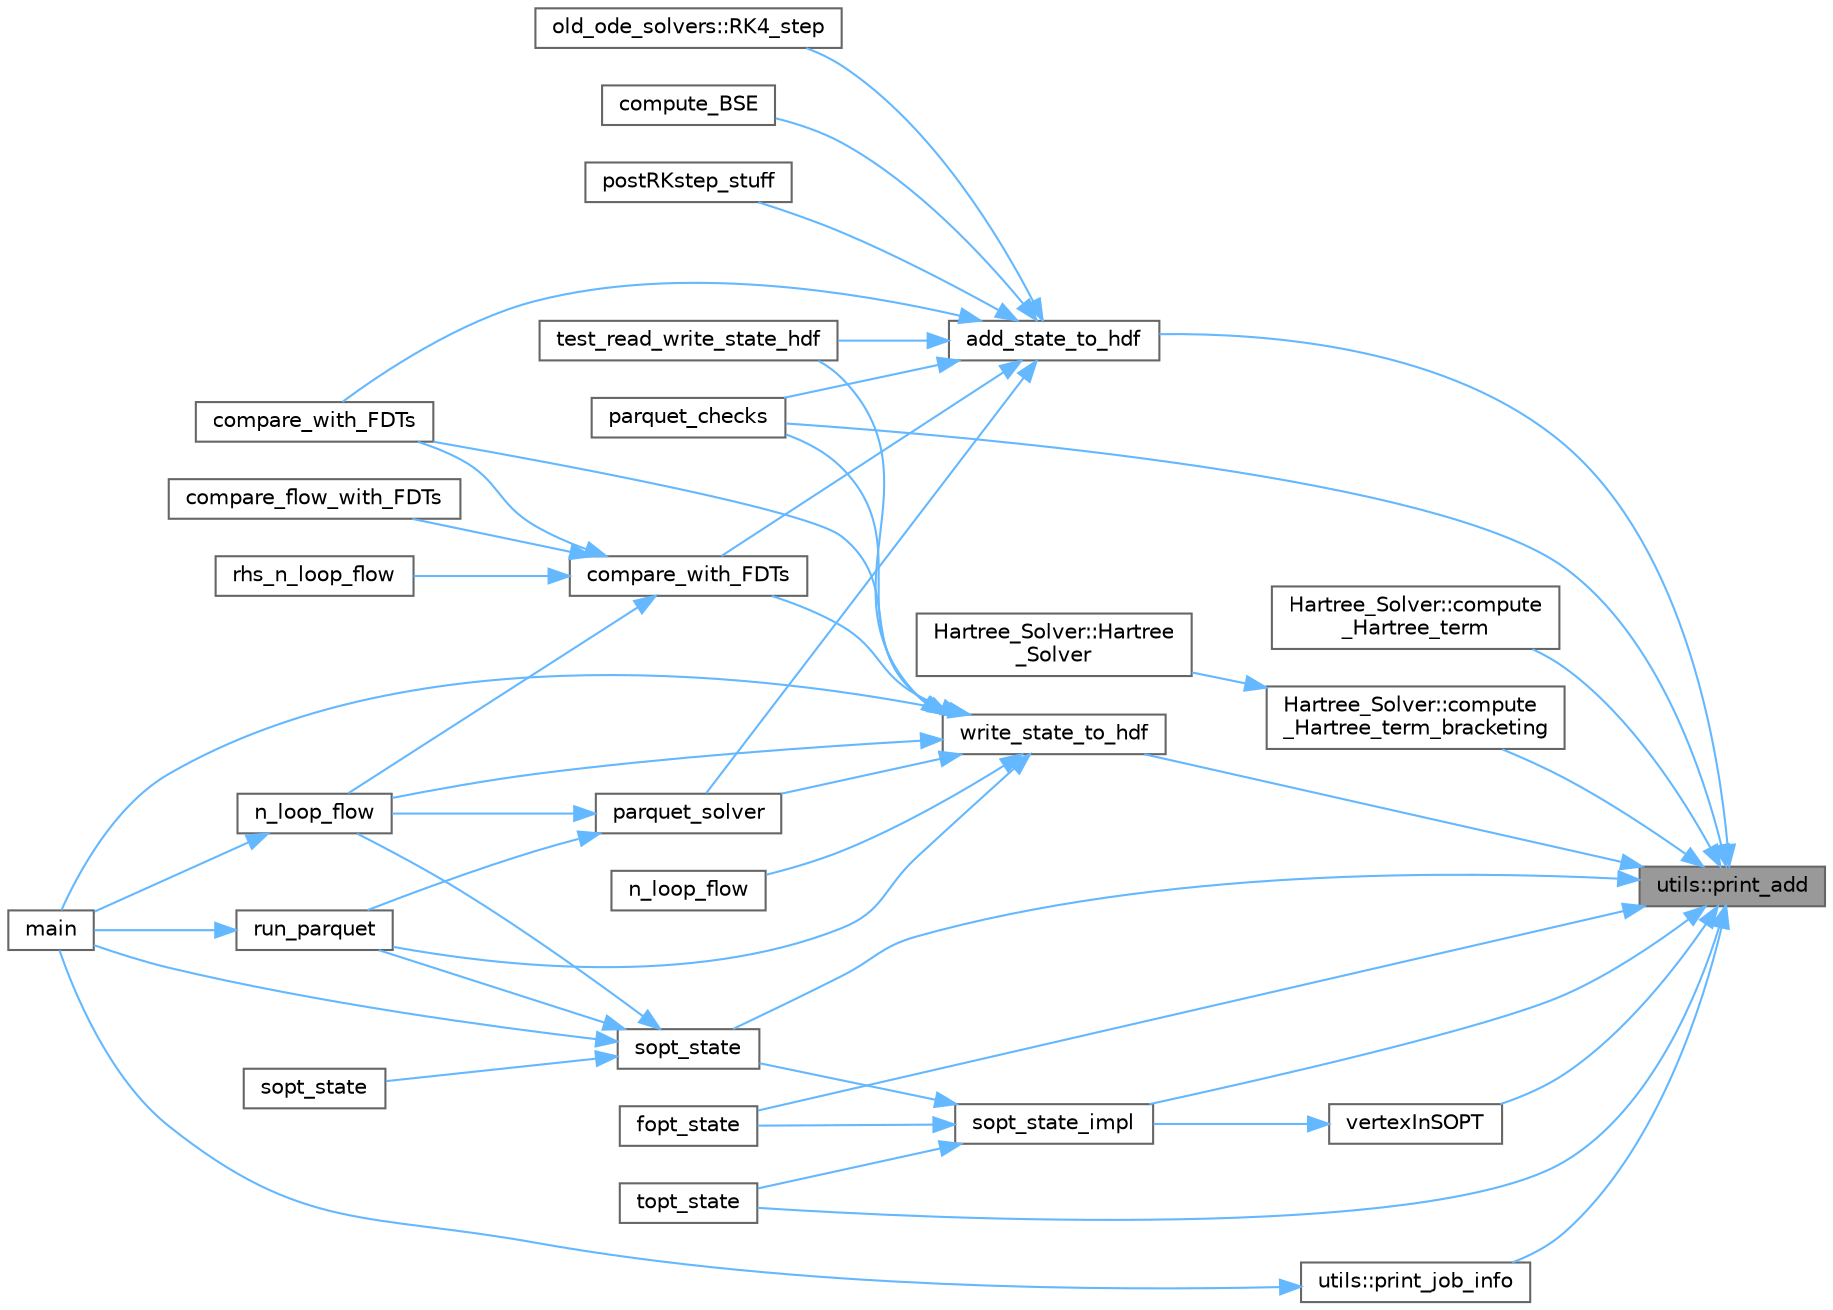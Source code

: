 digraph "utils::print_add"
{
 // INTERACTIVE_SVG=YES
 // LATEX_PDF_SIZE
  bgcolor="transparent";
  edge [fontname=Helvetica,fontsize=10,labelfontname=Helvetica,labelfontsize=10];
  node [fontname=Helvetica,fontsize=10,shape=box,height=0.2,width=0.4];
  rankdir="RL";
  Node1 [id="Node000001",label="utils::print_add",height=0.2,width=0.4,color="gray40", fillcolor="grey60", style="filled", fontcolor="black",tooltip=" "];
  Node1 -> Node2 [id="edge1_Node000001_Node000002",dir="back",color="steelblue1",style="solid",tooltip=" "];
  Node2 [id="Node000002",label="add_state_to_hdf",height=0.2,width=0.4,color="grey40", fillcolor="white", style="filled",URL="$d5/de4/hdf5__routines_8hpp.html#afcbe2c8a768f64e576f593516262d476",tooltip="Open file and save state to a specified Lambda layer."];
  Node2 -> Node3 [id="edge2_Node000002_Node000003",dir="back",color="steelblue1",style="solid",tooltip=" "];
  Node3 [id="Node000003",label="compare_with_FDTs",height=0.2,width=0.4,color="grey40", fillcolor="white", style="filled",URL="$d1/d75/causality__FDT__checks_8hpp.html#a2ad9fde94cddf669f941f8405a461ae2",tooltip=" "];
  Node2 -> Node4 [id="edge3_Node000002_Node000004",dir="back",color="steelblue1",style="solid",tooltip=" "];
  Node4 [id="Node000004",label="compare_with_FDTs",height=0.2,width=0.4,color="grey40", fillcolor="white", style="filled",URL="$d1/d75/causality__FDT__checks_8hpp.html#a1f36d604808ac5fde507c3cca3e5315a",tooltip=" "];
  Node4 -> Node5 [id="edge4_Node000004_Node000005",dir="back",color="steelblue1",style="solid",tooltip=" "];
  Node5 [id="Node000005",label="compare_flow_with_FDTs",height=0.2,width=0.4,color="grey40", fillcolor="white", style="filled",URL="$d8/dca/causality__FDT__checks_8c_09_09.html#aa63e0266511b6c4db70efa67918ee795",tooltip=" "];
  Node4 -> Node3 [id="edge5_Node000004_Node000003",dir="back",color="steelblue1",style="solid",tooltip=" "];
  Node4 -> Node6 [id="edge6_Node000004_Node000006",dir="back",color="steelblue1",style="solid",tooltip=" "];
  Node6 [id="Node000006",label="n_loop_flow",height=0.2,width=0.4,color="grey40", fillcolor="white", style="filled",URL="$d4/dde/flow_8c_09_09.html#a7bebcecda67107fbc8dde6bed6d3ecaa",tooltip=" "];
  Node6 -> Node7 [id="edge7_Node000006_Node000007",dir="back",color="steelblue1",style="solid",tooltip=" "];
  Node7 [id="Node000007",label="main",height=0.2,width=0.4,color="grey40", fillcolor="white", style="filled",URL="$df/d0a/main_8cpp.html#a7114aa2dd6837734db57667a298dfcc4",tooltip=" "];
  Node4 -> Node8 [id="edge8_Node000004_Node000008",dir="back",color="steelblue1",style="solid",tooltip=" "];
  Node8 [id="Node000008",label="rhs_n_loop_flow",height=0.2,width=0.4,color="grey40", fillcolor="white", style="filled",URL="$d8/dea/right__hand__sides_8hpp.html#a856b8e93c4a2635c6c6edb5869837fb9",tooltip=" "];
  Node2 -> Node9 [id="edge9_Node000002_Node000009",dir="back",color="steelblue1",style="solid",tooltip=" "];
  Node9 [id="Node000009",label="compute_BSE",height=0.2,width=0.4,color="grey40", fillcolor="white", style="filled",URL="$dd/d0a/parquet__solver_8hpp.html#a97f702e04f1c5d26a95211570c003781",tooltip=" "];
  Node2 -> Node10 [id="edge10_Node000002_Node000010",dir="back",color="steelblue1",style="solid",tooltip=" "];
  Node10 [id="Node000010",label="parquet_checks",height=0.2,width=0.4,color="grey40", fillcolor="white", style="filled",URL="$d5/d94/parquet__solver_8c_09_09.html#a9abfea4a26adefdf395729c7604b5842",tooltip=" "];
  Node2 -> Node11 [id="edge11_Node000002_Node000011",dir="back",color="steelblue1",style="solid",tooltip=" "];
  Node11 [id="Node000011",label="parquet_solver",height=0.2,width=0.4,color="grey40", fillcolor="white", style="filled",URL="$dd/d0a/parquet__solver_8hpp.html#a07f441b6693f6e2e8d958049ae06cb73",tooltip=" "];
  Node11 -> Node6 [id="edge12_Node000011_Node000006",dir="back",color="steelblue1",style="solid",tooltip=" "];
  Node11 -> Node12 [id="edge13_Node000011_Node000012",dir="back",color="steelblue1",style="solid",tooltip=" "];
  Node12 [id="Node000012",label="run_parquet",height=0.2,width=0.4,color="grey40", fillcolor="white", style="filled",URL="$d5/d94/parquet__solver_8c_09_09.html#aaeb567e9e64243a1b424f89a13b5a425",tooltip=" "];
  Node12 -> Node7 [id="edge14_Node000012_Node000007",dir="back",color="steelblue1",style="solid",tooltip=" "];
  Node2 -> Node13 [id="edge15_Node000002_Node000013",dir="back",color="steelblue1",style="solid",tooltip=" "];
  Node13 [id="Node000013",label="postRKstep_stuff",height=0.2,width=0.4,color="grey40", fillcolor="white", style="filled",URL="$da/dc3/ODE__solvers_8hpp.html#a35926ed20edc2503238326c955ab6ded",tooltip=" "];
  Node2 -> Node14 [id="edge16_Node000002_Node000014",dir="back",color="steelblue1",style="solid",tooltip=" "];
  Node14 [id="Node000014",label="old_ode_solvers::RK4_step",height=0.2,width=0.4,color="grey40", fillcolor="white", style="filled",URL="$dd/df1/namespaceold__ode__solvers.html#aeb954768e9e969cbed9beb79669621c8",tooltip=" "];
  Node2 -> Node15 [id="edge17_Node000002_Node000015",dir="back",color="steelblue1",style="solid",tooltip=" "];
  Node15 [id="Node000015",label="test_read_write_state_hdf",height=0.2,width=0.4,color="grey40", fillcolor="white", style="filled",URL="$d5/d4f/hdf5__routines_8c_09_09.html#af51195eb9f07aad71215618c96d20a4e",tooltip=" "];
  Node1 -> Node16 [id="edge18_Node000001_Node000016",dir="back",color="steelblue1",style="solid",tooltip=" "];
  Node16 [id="Node000016",label="Hartree_Solver::compute\l_Hartree_term",height=0.2,width=0.4,color="grey40", fillcolor="white", style="filled",URL="$d2/d75/classHartree__Solver.html#a1d40db72d9ef0f9ac66a89215c7e5e48",tooltip=" "];
  Node1 -> Node17 [id="edge19_Node000001_Node000017",dir="back",color="steelblue1",style="solid",tooltip=" "];
  Node17 [id="Node000017",label="Hartree_Solver::compute\l_Hartree_term_bracketing",height=0.2,width=0.4,color="grey40", fillcolor="white", style="filled",URL="$d2/d75/classHartree__Solver.html#ae2d914bd8a937dc7eabd1033b8100d5d",tooltip=" "];
  Node17 -> Node18 [id="edge20_Node000017_Node000018",dir="back",color="steelblue1",style="solid",tooltip=" "];
  Node18 [id="Node000018",label="Hartree_Solver::Hartree\l_Solver",height=0.2,width=0.4,color="grey40", fillcolor="white", style="filled",URL="$d2/d75/classHartree__Solver.html#a401fc5a73008a43b96f23b7af958db7f",tooltip="constructor used for testing the Hartree-term computation with different Keldysh components of the si..."];
  Node1 -> Node19 [id="edge21_Node000001_Node000019",dir="back",color="steelblue1",style="solid",tooltip=" "];
  Node19 [id="Node000019",label="fopt_state",height=0.2,width=0.4,color="grey40", fillcolor="white", style="filled",URL="$d5/d0d/perturbation__theory_8hpp.html#ab3aeb6b5a7765364c4eee56626986f2c",tooltip=" "];
  Node1 -> Node10 [id="edge22_Node000001_Node000010",dir="back",color="steelblue1",style="solid",tooltip=" "];
  Node1 -> Node20 [id="edge23_Node000001_Node000020",dir="back",color="steelblue1",style="solid",tooltip=" "];
  Node20 [id="Node000020",label="utils::print_job_info",height=0.2,width=0.4,color="grey40", fillcolor="white", style="filled",URL="$d6/d84/namespaceutils.html#a921ff00edf18d90a206858b694b76d7f",tooltip=" "];
  Node20 -> Node7 [id="edge24_Node000020_Node000007",dir="back",color="steelblue1",style="solid",tooltip=" "];
  Node1 -> Node21 [id="edge25_Node000001_Node000021",dir="back",color="steelblue1",style="solid",tooltip=" "];
  Node21 [id="Node000021",label="sopt_state",height=0.2,width=0.4,color="grey40", fillcolor="white", style="filled",URL="$d5/d0d/perturbation__theory_8hpp.html#a7ac208e8f3c934c5b68264609f81acd4",tooltip=" "];
  Node21 -> Node7 [id="edge26_Node000021_Node000007",dir="back",color="steelblue1",style="solid",tooltip=" "];
  Node21 -> Node6 [id="edge27_Node000021_Node000006",dir="back",color="steelblue1",style="solid",tooltip=" "];
  Node21 -> Node12 [id="edge28_Node000021_Node000012",dir="back",color="steelblue1",style="solid",tooltip=" "];
  Node21 -> Node22 [id="edge29_Node000021_Node000022",dir="back",color="steelblue1",style="solid",tooltip=" "];
  Node22 [id="Node000022",label="sopt_state",height=0.2,width=0.4,color="grey40", fillcolor="white", style="filled",URL="$d5/d0d/perturbation__theory_8hpp.html#afbbcf8b061fddaa0c1e1e00d573a3ae7",tooltip=" "];
  Node1 -> Node23 [id="edge30_Node000001_Node000023",dir="back",color="steelblue1",style="solid",tooltip=" "];
  Node23 [id="Node000023",label="sopt_state_impl",height=0.2,width=0.4,color="grey40", fillcolor="white", style="filled",URL="$d5/d0d/perturbation__theory_8hpp.html#ad3a00a8aa8e7ec50537f318bda4c7432",tooltip=" "];
  Node23 -> Node19 [id="edge31_Node000023_Node000019",dir="back",color="steelblue1",style="solid",tooltip=" "];
  Node23 -> Node21 [id="edge32_Node000023_Node000021",dir="back",color="steelblue1",style="solid",tooltip=" "];
  Node23 -> Node24 [id="edge33_Node000023_Node000024",dir="back",color="steelblue1",style="solid",tooltip=" "];
  Node24 [id="Node000024",label="topt_state",height=0.2,width=0.4,color="grey40", fillcolor="white", style="filled",URL="$d5/d0d/perturbation__theory_8hpp.html#af63b4846dcd291f54d67b00384d29ae3",tooltip=" "];
  Node1 -> Node24 [id="edge34_Node000001_Node000024",dir="back",color="steelblue1",style="solid",tooltip=" "];
  Node1 -> Node25 [id="edge35_Node000001_Node000025",dir="back",color="steelblue1",style="solid",tooltip=" "];
  Node25 [id="Node000025",label="vertexInSOPT",height=0.2,width=0.4,color="grey40", fillcolor="white", style="filled",URL="$d5/d0d/perturbation__theory_8hpp.html#a528cc117342e0fcca28edb8e28b48b2c",tooltip=" "];
  Node25 -> Node23 [id="edge36_Node000025_Node000023",dir="back",color="steelblue1",style="solid",tooltip=" "];
  Node1 -> Node26 [id="edge37_Node000001_Node000026",dir="back",color="steelblue1",style="solid",tooltip=" "];
  Node26 [id="Node000026",label="write_state_to_hdf",height=0.2,width=0.4,color="grey40", fillcolor="white", style="filled",URL="$d5/de4/hdf5__routines_8hpp.html#ab7f115126010e4b017eb9e12cd1c29d9",tooltip="Create file with fixed number of Lambda layers and save state to first Lambda layer."];
  Node26 -> Node3 [id="edge38_Node000026_Node000003",dir="back",color="steelblue1",style="solid",tooltip=" "];
  Node26 -> Node4 [id="edge39_Node000026_Node000004",dir="back",color="steelblue1",style="solid",tooltip=" "];
  Node26 -> Node7 [id="edge40_Node000026_Node000007",dir="back",color="steelblue1",style="solid",tooltip=" "];
  Node26 -> Node27 [id="edge41_Node000026_Node000027",dir="back",color="steelblue1",style="solid",tooltip=" "];
  Node27 [id="Node000027",label="n_loop_flow",height=0.2,width=0.4,color="grey40", fillcolor="white", style="filled",URL="$d4/dde/flow_8c_09_09.html#a4aadec32e0b8b7022f429e01abd4e1ac",tooltip=" "];
  Node26 -> Node6 [id="edge42_Node000026_Node000006",dir="back",color="steelblue1",style="solid",tooltip=" "];
  Node26 -> Node10 [id="edge43_Node000026_Node000010",dir="back",color="steelblue1",style="solid",tooltip=" "];
  Node26 -> Node11 [id="edge44_Node000026_Node000011",dir="back",color="steelblue1",style="solid",tooltip=" "];
  Node26 -> Node12 [id="edge45_Node000026_Node000012",dir="back",color="steelblue1",style="solid",tooltip=" "];
  Node26 -> Node15 [id="edge46_Node000026_Node000015",dir="back",color="steelblue1",style="solid",tooltip=" "];
}

